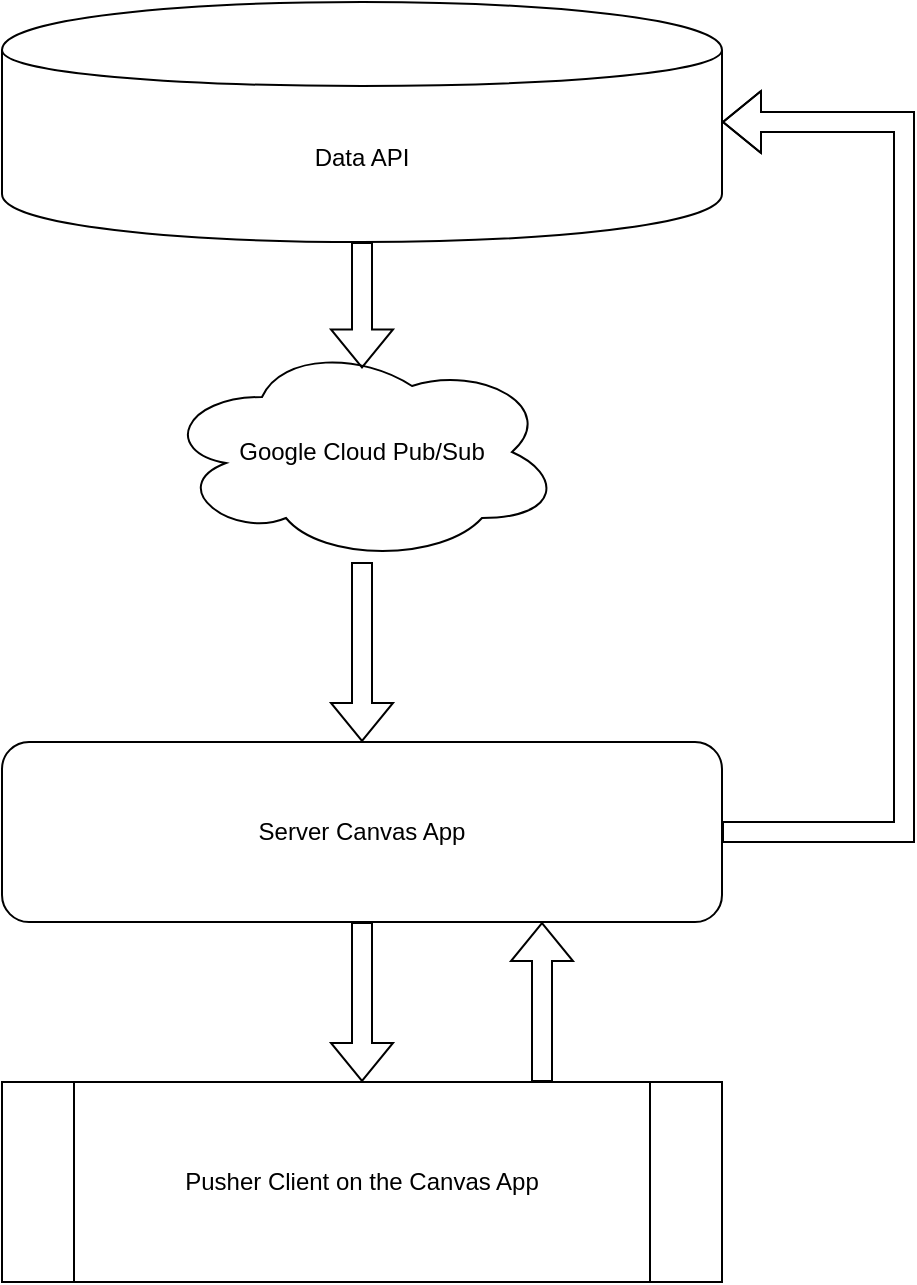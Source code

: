 <mxfile version="12.2.2" type="github" pages="1"><diagram id="SuVJ1BDdO-TSFSuLMksb" name="Page-1"><mxGraphModel dx="1343" dy="763" grid="1" gridSize="10" guides="1" tooltips="1" connect="1" arrows="1" fold="1" page="1" pageScale="1" pageWidth="850" pageHeight="1100" math="0" shadow="0"><root><mxCell id="0"/><mxCell id="1" parent="0"/><mxCell id="G5MFqtDLK-xGYBKUa6rC-32" style="edgeStyle=orthogonalEdgeStyle;shape=flexArrow;rounded=0;orthogonalLoop=1;jettySize=auto;html=1;entryX=0.5;entryY=0;entryDx=0;entryDy=0;" parent="1" source="G5MFqtDLK-xGYBKUa6rC-11" target="G5MFqtDLK-xGYBKUa6rC-14" edge="1"><mxGeometry relative="1" as="geometry"/></mxCell><mxCell id="G5MFqtDLK-xGYBKUa6rC-11" value="&lt;span style=&quot;white-space: normal&quot;&gt;Google Cloud Pub/Sub&lt;/span&gt;" style="ellipse;shape=cloud;whiteSpace=wrap;html=1;" parent="1" vertex="1"><mxGeometry x="320" y="310" width="200" height="110" as="geometry"/></mxCell><mxCell id="G5MFqtDLK-xGYBKUa6rC-31" style="edgeStyle=orthogonalEdgeStyle;shape=flexArrow;rounded=0;orthogonalLoop=1;jettySize=auto;html=1;entryX=0.5;entryY=0.12;entryDx=0;entryDy=0;entryPerimeter=0;" parent="1" source="G5MFqtDLK-xGYBKUa6rC-13" target="G5MFqtDLK-xGYBKUa6rC-11" edge="1"><mxGeometry relative="1" as="geometry"/></mxCell><mxCell id="G5MFqtDLK-xGYBKUa6rC-13" value="Data API" style="shape=cylinder;whiteSpace=wrap;html=1;boundedLbl=1;backgroundOutline=1;" parent="1" vertex="1"><mxGeometry x="240" y="140" width="360" height="120" as="geometry"/></mxCell><mxCell id="G5MFqtDLK-xGYBKUa6rC-30" value="" style="edgeStyle=orthogonalEdgeStyle;shape=flexArrow;rounded=0;orthogonalLoop=1;jettySize=auto;html=1;" parent="1" source="G5MFqtDLK-xGYBKUa6rC-14" target="G5MFqtDLK-xGYBKUa6rC-29" edge="1"><mxGeometry relative="1" as="geometry"/></mxCell><mxCell id="G5MFqtDLK-xGYBKUa6rC-34" style="edgeStyle=orthogonalEdgeStyle;shape=flexArrow;rounded=0;orthogonalLoop=1;jettySize=auto;html=1;entryX=1;entryY=0.5;entryDx=0;entryDy=0;" parent="1" source="G5MFqtDLK-xGYBKUa6rC-14" target="G5MFqtDLK-xGYBKUa6rC-13" edge="1"><mxGeometry relative="1" as="geometry"><mxPoint x="660" y="200" as="targetPoint"/><Array as="points"><mxPoint x="691" y="555"/><mxPoint x="691" y="200"/></Array></mxGeometry></mxCell><mxCell id="G5MFqtDLK-xGYBKUa6rC-14" value="Server Canvas App" style="rounded=1;whiteSpace=wrap;html=1;" parent="1" vertex="1"><mxGeometry x="240" y="510" width="360" height="90" as="geometry"/></mxCell><mxCell id="G5MFqtDLK-xGYBKUa6rC-29" value="Server Canvas App" style="rounded=1;whiteSpace=wrap;html=1;" parent="1" vertex="1"><mxGeometry x="280" y="680" width="280" height="90" as="geometry"/></mxCell><mxCell id="G5MFqtDLK-xGYBKUa6rC-36" style="edgeStyle=orthogonalEdgeStyle;shape=flexArrow;rounded=0;orthogonalLoop=1;jettySize=auto;html=1;exitX=0.75;exitY=0;exitDx=0;exitDy=0;entryX=0.75;entryY=1;entryDx=0;entryDy=0;" parent="1" source="G5MFqtDLK-xGYBKUa6rC-18" target="G5MFqtDLK-xGYBKUa6rC-14" edge="1"><mxGeometry relative="1" as="geometry"/></mxCell><mxCell id="G5MFqtDLK-xGYBKUa6rC-18" value="Pusher Client on the Canvas App" style="shape=process;whiteSpace=wrap;html=1;backgroundOutline=1;" parent="1" vertex="1"><mxGeometry x="240" y="680" width="360" height="100" as="geometry"/></mxCell></root></mxGraphModel></diagram></mxfile>
